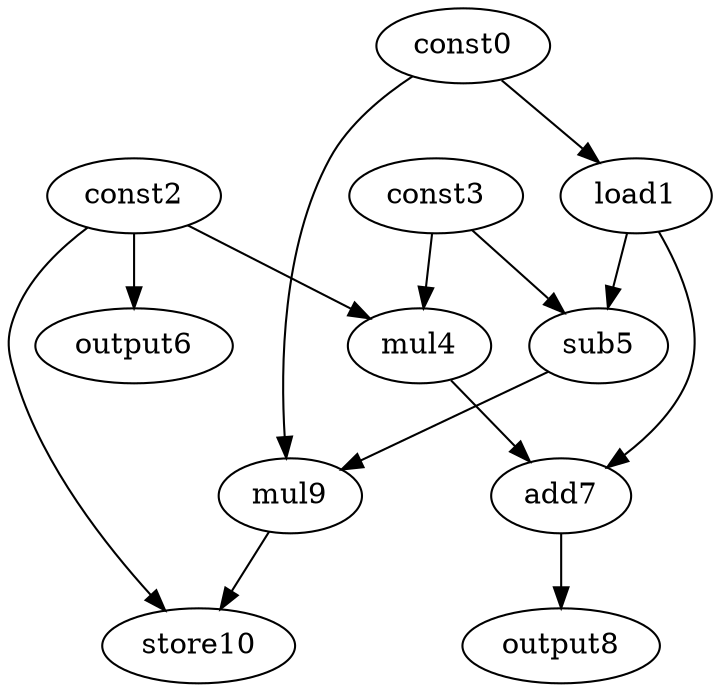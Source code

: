 digraph G { 
const0[opcode=const]; 
load1[opcode=load]; 
const2[opcode=const]; 
const3[opcode=const]; 
mul4[opcode=mul]; 
sub5[opcode=sub]; 
output6[opcode=output]; 
add7[opcode=add]; 
output8[opcode=output]; 
mul9[opcode=mul]; 
store10[opcode=store]; 
const0->load1[operand=0];
const2->mul4[operand=0];
const3->mul4[operand=1];
const2->output6[operand=0];
load1->sub5[operand=0];
const3->sub5[operand=1];
load1->add7[operand=0];
mul4->add7[operand=1];
add7->output8[operand=0];
const0->mul9[operand=0];
sub5->mul9[operand=1];
mul9->store10[operand=0];
const2->store10[operand=1];
}
